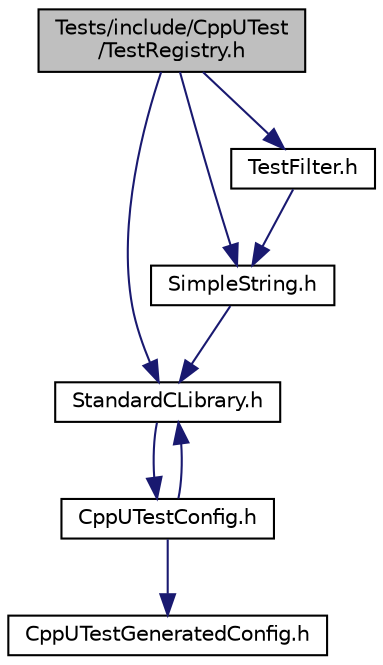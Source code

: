 digraph "Tests/include/CppUTest/TestRegistry.h"
{
 // LATEX_PDF_SIZE
  edge [fontname="Helvetica",fontsize="10",labelfontname="Helvetica",labelfontsize="10"];
  node [fontname="Helvetica",fontsize="10",shape=record];
  Node1 [label="Tests/include/CppUTest\l/TestRegistry.h",height=0.2,width=0.4,color="black", fillcolor="grey75", style="filled", fontcolor="black",tooltip=" "];
  Node1 -> Node2 [color="midnightblue",fontsize="10",style="solid",fontname="Helvetica"];
  Node2 [label="StandardCLibrary.h",height=0.2,width=0.4,color="black", fillcolor="white", style="filled",URL="$_standard_c_library_8h.html",tooltip=" "];
  Node2 -> Node3 [color="midnightblue",fontsize="10",style="solid",fontname="Helvetica"];
  Node3 [label="CppUTestConfig.h",height=0.2,width=0.4,color="black", fillcolor="white", style="filled",URL="$_cpp_u_test_config_8h.html",tooltip=" "];
  Node3 -> Node4 [color="midnightblue",fontsize="10",style="solid",fontname="Helvetica"];
  Node4 [label="CppUTestGeneratedConfig.h",height=0.2,width=0.4,color="black", fillcolor="white", style="filled",URL="$_cpp_u_test_generated_config_8h.html",tooltip=" "];
  Node3 -> Node2 [color="midnightblue",fontsize="10",style="solid",fontname="Helvetica"];
  Node1 -> Node5 [color="midnightblue",fontsize="10",style="solid",fontname="Helvetica"];
  Node5 [label="SimpleString.h",height=0.2,width=0.4,color="black", fillcolor="white", style="filled",URL="$_simple_string_8h.html",tooltip=" "];
  Node5 -> Node2 [color="midnightblue",fontsize="10",style="solid",fontname="Helvetica"];
  Node1 -> Node6 [color="midnightblue",fontsize="10",style="solid",fontname="Helvetica"];
  Node6 [label="TestFilter.h",height=0.2,width=0.4,color="black", fillcolor="white", style="filled",URL="$_test_filter_8h.html",tooltip=" "];
  Node6 -> Node5 [color="midnightblue",fontsize="10",style="solid",fontname="Helvetica"];
}
